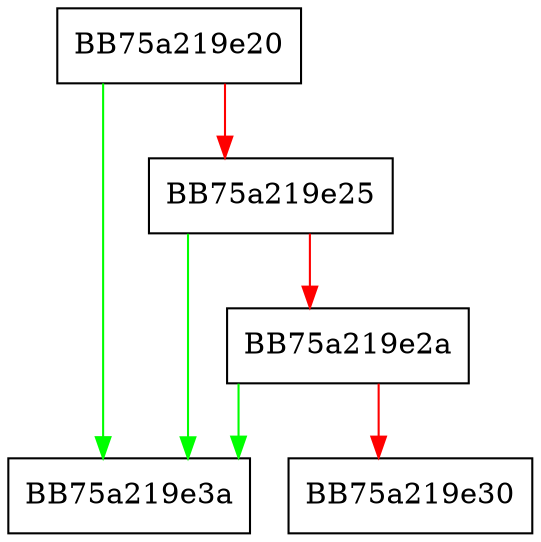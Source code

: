 digraph UpdateEntry {
  node [shape="box"];
  graph [splines=ortho];
  BB75a219e20 -> BB75a219e3a [color="green"];
  BB75a219e20 -> BB75a219e25 [color="red"];
  BB75a219e25 -> BB75a219e3a [color="green"];
  BB75a219e25 -> BB75a219e2a [color="red"];
  BB75a219e2a -> BB75a219e3a [color="green"];
  BB75a219e2a -> BB75a219e30 [color="red"];
}